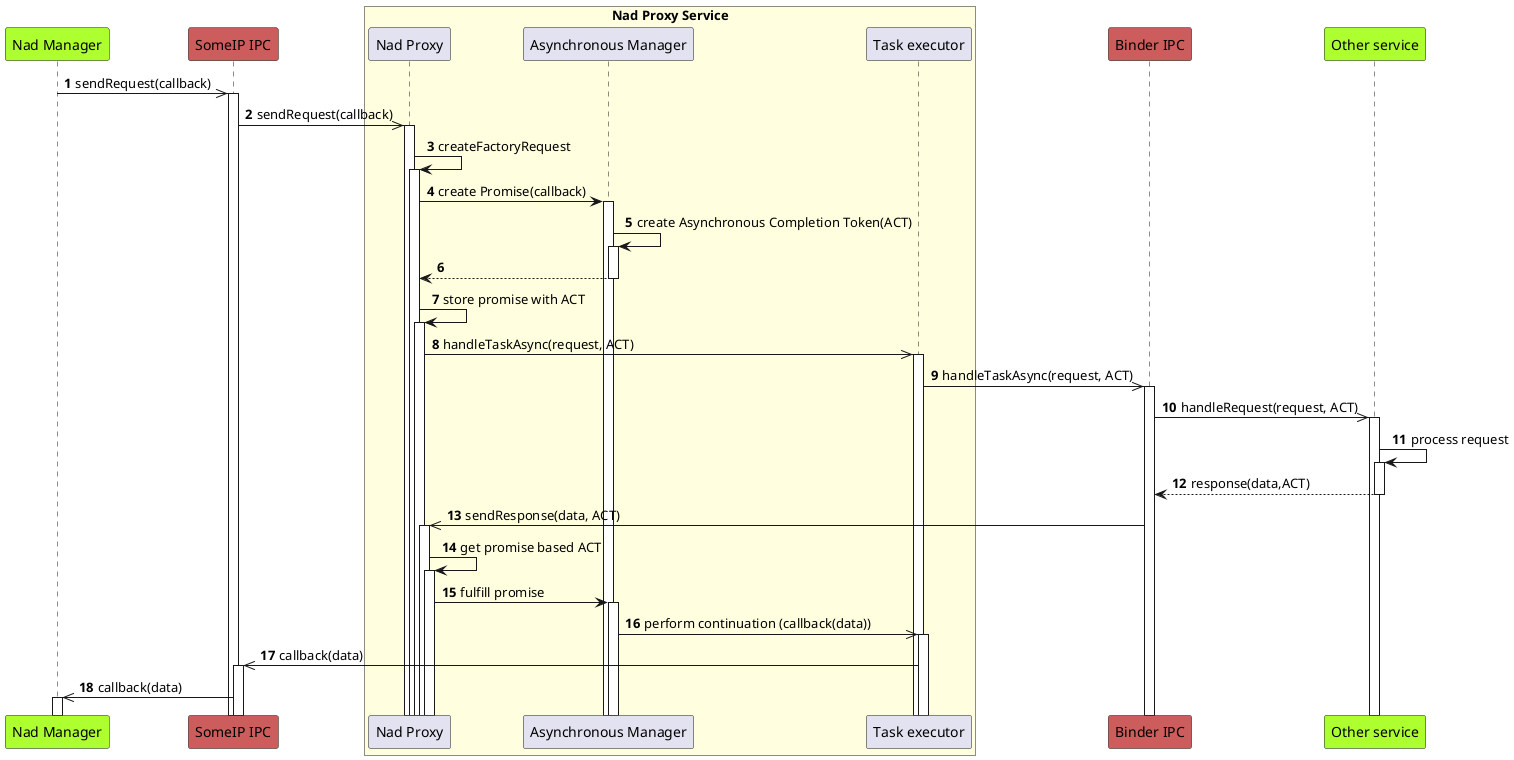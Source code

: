 
@startuml
!pragma teoz true
autonumber
autoactivate on

participant "Nad Manager" as nam #GreenYellow
participant "SomeIP IPC" as sip #IndianRed

box "Nad Proxy Service" #LightYellow
    participant "Nad Proxy" as nap
    participant "Asynchronous Manager" as as
    participant "Task executor" as exe
end box
participant "Binder IPC" as bin #IndianRed
participant "Other service" as ser #GreenYellow


nam ->> sip: sendRequest(callback)
sip ->> nap: sendRequest(callback)
nap -> nap: createFactoryRequest
nap -> as: create Promise(callback)
as -> as: create Asynchronous Completion Token(ACT)
as --> nap:
nap -> nap: store promise with ACT
nap ->> exe: handleTaskAsync(request, ACT)
exe ->>bin: handleTaskAsync(request, ACT)

bin ->> ser: handleRequest(request, ACT)
ser -> ser: process request
ser --> bin: response(data,ACT)
bin ->> nap: sendResponse(data, ACT)

nap -> nap: get promise based ACT

nap -> as: fulfill promise
as ->> exe: perform continuation (callback(data))

exe ->> sip: callback(data)
sip ->> nam: callback(data)

@enduml